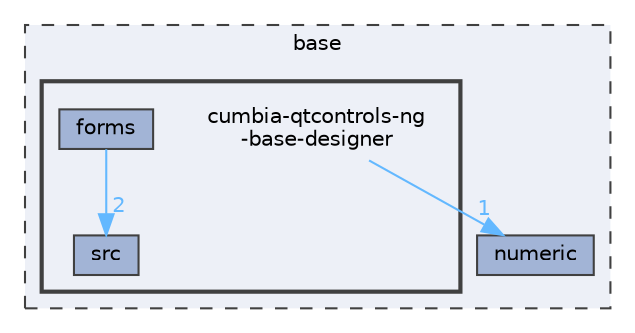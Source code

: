 digraph "cumbia-qtcontrols-ng-base-designer"
{
 // LATEX_PDF_SIZE
  bgcolor="transparent";
  edge [fontname=Helvetica,fontsize=10,labelfontname=Helvetica,labelfontsize=10];
  node [fontname=Helvetica,fontsize=10,shape=box,height=0.2,width=0.4];
  compound=true
  subgraph clusterdir_e914ee4d4a44400f1fdb170cb4ead18a {
    graph [ bgcolor="#edf0f7", pencolor="grey25", label="base", fontname=Helvetica,fontsize=10 style="filled,dashed", URL="dir_e914ee4d4a44400f1fdb170cb4ead18a.html",tooltip=""]
  dir_ca879f1ca53ac2877711eac86de69ccd [label="numeric", fillcolor="#a2b4d6", color="grey25", style="filled", URL="dir_ca879f1ca53ac2877711eac86de69ccd.html",tooltip=""];
  subgraph clusterdir_38ac22567503dd7033caba499316a07d {
    graph [ bgcolor="#edf0f7", pencolor="grey25", label="", fontname=Helvetica,fontsize=10 style="filled,bold", URL="dir_38ac22567503dd7033caba499316a07d.html",tooltip=""]
    dir_38ac22567503dd7033caba499316a07d [shape=plaintext, label="cumbia-qtcontrols-ng\l-base-designer"];
  dir_e4c19b4a8d89467b226550348d74d03e [label="forms", fillcolor="#a2b4d6", color="grey25", style="filled", URL="dir_e4c19b4a8d89467b226550348d74d03e.html",tooltip=""];
  dir_4010771e1e90effbe7dd1206afd2f9a9 [label="src", fillcolor="#a2b4d6", color="grey25", style="filled", URL="dir_4010771e1e90effbe7dd1206afd2f9a9.html",tooltip=""];
  }
  }
  dir_38ac22567503dd7033caba499316a07d->dir_ca879f1ca53ac2877711eac86de69ccd [headlabel="1", labeldistance=1.5 headhref="dir_000005_000013.html" color="steelblue1" fontcolor="steelblue1"];
  dir_e4c19b4a8d89467b226550348d74d03e->dir_4010771e1e90effbe7dd1206afd2f9a9 [headlabel="2", labeldistance=1.5 headhref="dir_000010_000026.html" color="steelblue1" fontcolor="steelblue1"];
}
